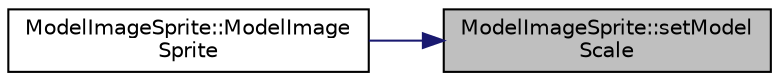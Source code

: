 digraph "ModelImageSprite::setModelScale"
{
 // LATEX_PDF_SIZE
  edge [fontname="Helvetica",fontsize="10",labelfontname="Helvetica",labelfontsize="10"];
  node [fontname="Helvetica",fontsize="10",shape=record];
  rankdir="RL";
  Node1 [label="ModelImageSprite::setModel\lScale",height=0.2,width=0.4,color="black", fillcolor="grey75", style="filled", fontcolor="black",tooltip="Some models r big, some models r small, this helps determine which one that is ..."];
  Node1 -> Node2 [dir="back",color="midnightblue",fontsize="10",style="solid",fontname="Helvetica"];
  Node2 [label="ModelImageSprite::ModelImage\lSprite",height=0.2,width=0.4,color="black", fillcolor="white", style="filled",URL="$class_model_image_sprite.html#a591aa3b6a2dbb9dcbeb6660105000388",tooltip="Constructor for the Sprite Model"];
}

